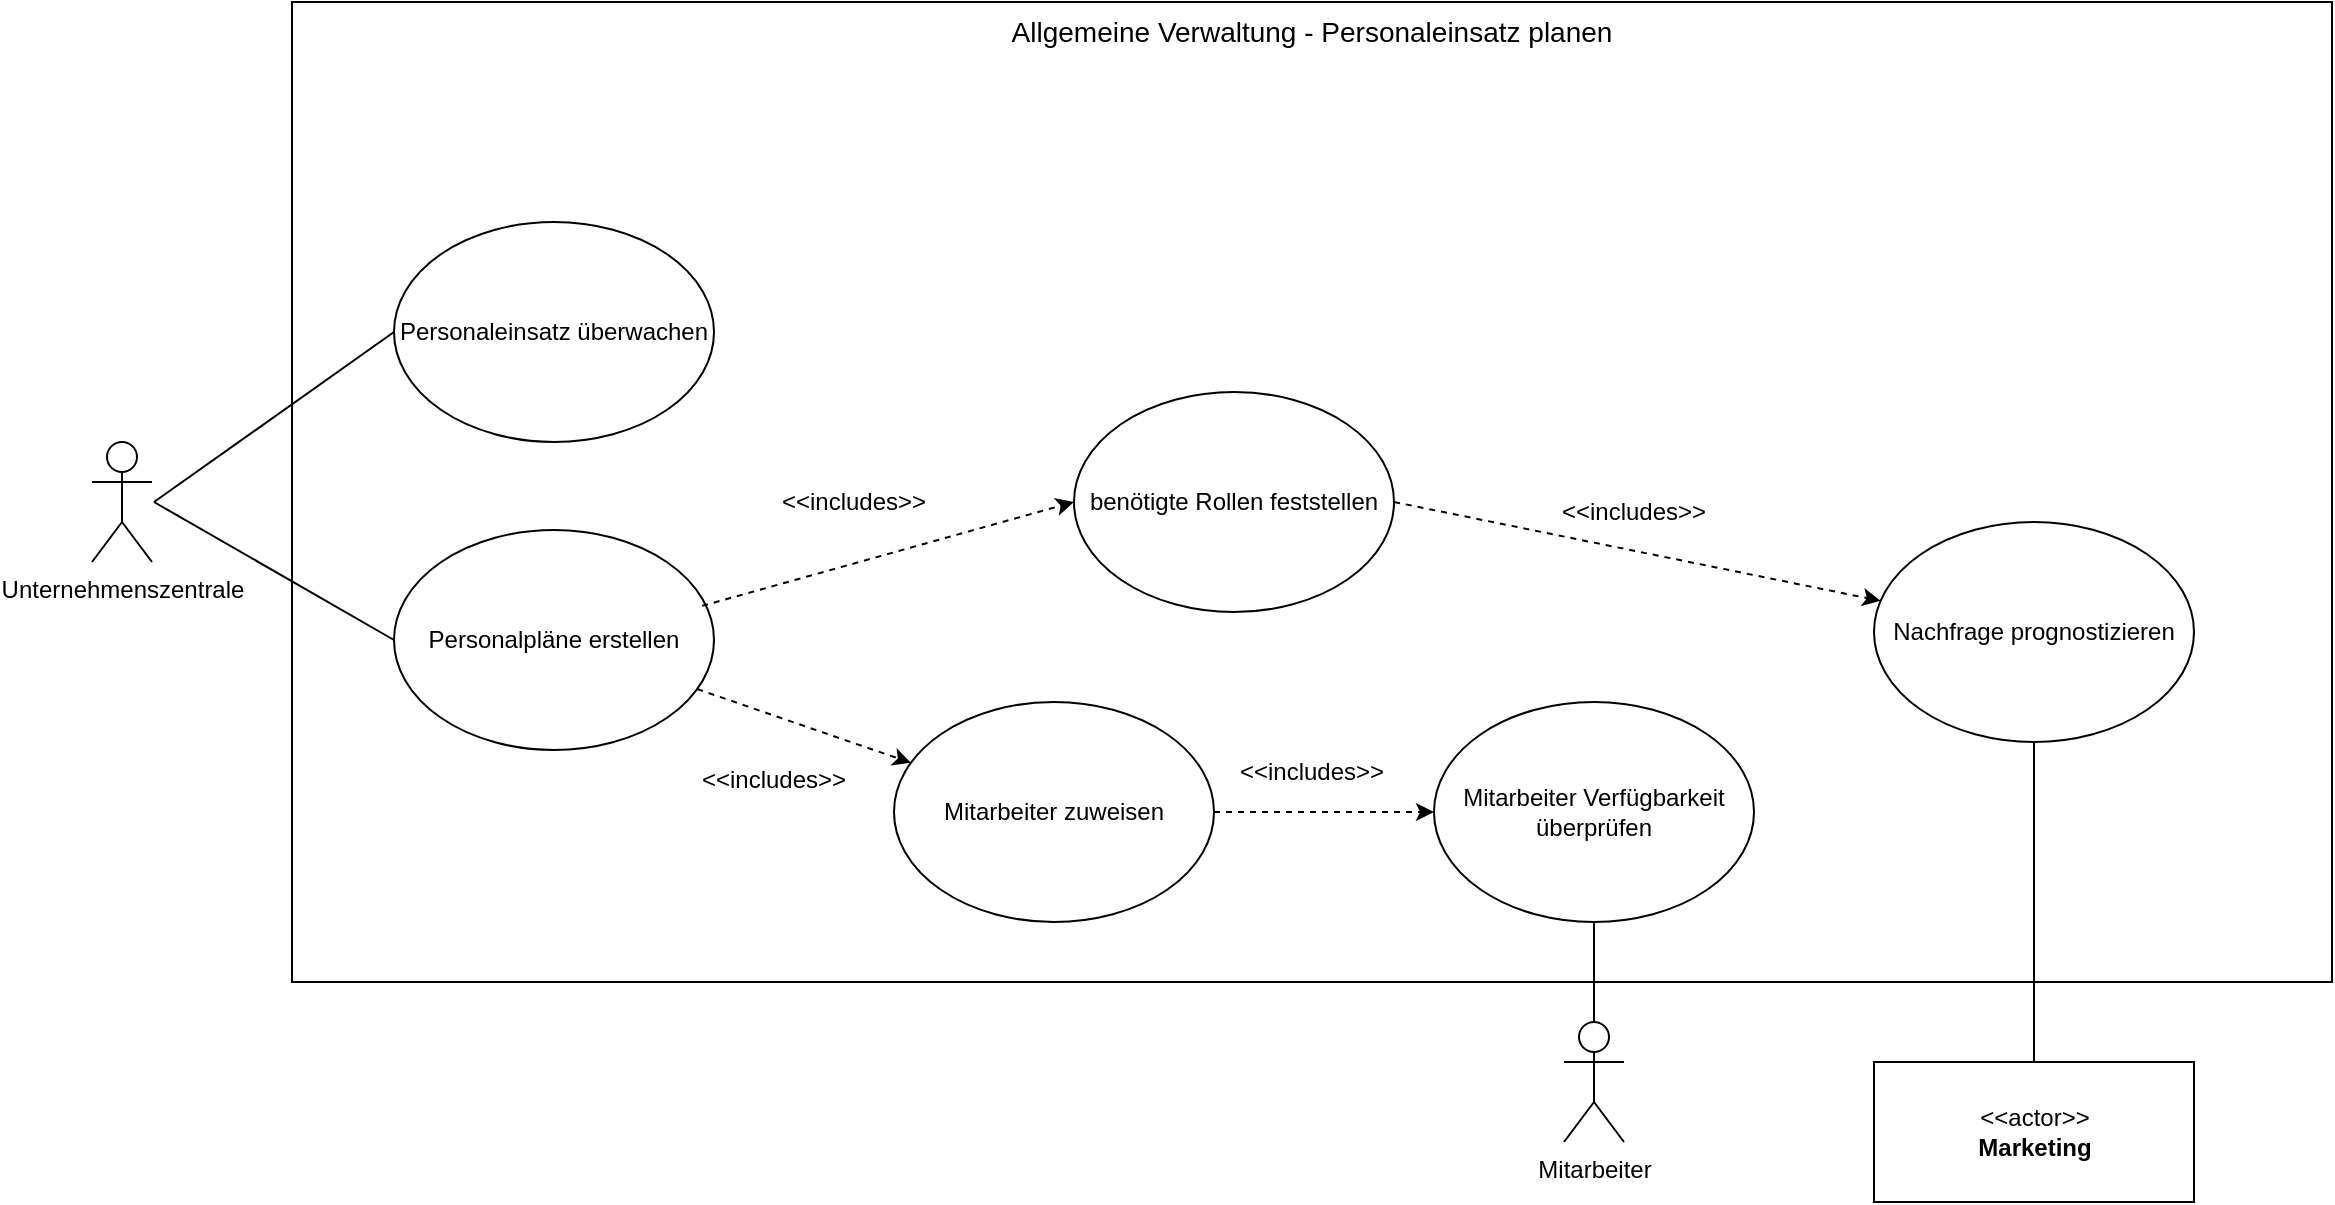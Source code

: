 <mxfile>
    <diagram id="rWbYprW9HPqFm0baPvF3" name="Page-1">
        <mxGraphModel dx="2810" dy="703" grid="1" gridSize="10" guides="1" tooltips="1" connect="1" arrows="1" fold="1" page="1" pageScale="1" pageWidth="1169" pageHeight="827" math="0" shadow="0">
            <root>
                <mxCell id="0"/>
                <mxCell id="1" parent="0"/>
                <mxCell id="LwwEj-3nrfgpdPbPtU6o-1" value="&lt;font style=&quot;font-size: 14px&quot;&gt;Allgemeine Verwaltung - Personaleinsatz planen&lt;/font&gt;" style="rounded=0;whiteSpace=wrap;html=1;verticalAlign=top;" parent="1" vertex="1">
                    <mxGeometry x="129" y="40" width="1020" height="490" as="geometry"/>
                </mxCell>
                <mxCell id="LwwEj-3nrfgpdPbPtU6o-44" style="edgeStyle=none;rounded=0;orthogonalLoop=1;jettySize=auto;html=1;dashed=1;fontSize=12;startArrow=none;startFill=0;endArrow=classic;endFill=1;" parent="1" source="LwwEj-3nrfgpdPbPtU6o-31" target="LwwEj-3nrfgpdPbPtU6o-39" edge="1">
                    <mxGeometry relative="1" as="geometry">
                        <mxPoint x="429" y="280" as="targetPoint"/>
                    </mxGeometry>
                </mxCell>
                <mxCell id="LwwEj-3nrfgpdPbPtU6o-31" value="Personalpläne erstellen" style="ellipse;whiteSpace=wrap;html=1;fontSize=12;" parent="1" vertex="1">
                    <mxGeometry x="180" y="304" width="160" height="110" as="geometry"/>
                </mxCell>
                <mxCell id="LwwEj-3nrfgpdPbPtU6o-49" style="edgeStyle=none;rounded=0;orthogonalLoop=1;jettySize=auto;html=1;dashed=1;fontSize=12;startArrow=none;startFill=0;endArrow=classic;endFill=1;exitX=1;exitY=0.5;exitDx=0;exitDy=0;" parent="1" source="LwwEj-3nrfgpdPbPtU6o-34" target="LwwEj-3nrfgpdPbPtU6o-36" edge="1">
                    <mxGeometry relative="1" as="geometry"/>
                </mxCell>
                <mxCell id="LwwEj-3nrfgpdPbPtU6o-34" value="benötigte Rollen feststellen" style="ellipse;whiteSpace=wrap;html=1;fontSize=12;" parent="1" vertex="1">
                    <mxGeometry x="520" y="235" width="160" height="110" as="geometry"/>
                </mxCell>
                <mxCell id="LwwEj-3nrfgpdPbPtU6o-40" style="edgeStyle=none;rounded=0;orthogonalLoop=1;jettySize=auto;html=1;entryX=0;entryY=0.5;entryDx=0;entryDy=0;dashed=1;fontSize=12;startArrow=none;startFill=0;endArrow=classic;endFill=1;exitX=0.963;exitY=0.345;exitDx=0;exitDy=0;exitPerimeter=0;" parent="1" source="LwwEj-3nrfgpdPbPtU6o-31" target="LwwEj-3nrfgpdPbPtU6o-34" edge="1">
                    <mxGeometry relative="1" as="geometry">
                        <mxPoint x="560.934" y="238.165" as="sourcePoint"/>
                    </mxGeometry>
                </mxCell>
                <mxCell id="LwwEj-3nrfgpdPbPtU6o-36" value="Nachfrage prognostizieren" style="ellipse;whiteSpace=wrap;html=1;fontSize=12;" parent="1" vertex="1">
                    <mxGeometry x="920" y="300" width="160" height="110" as="geometry"/>
                </mxCell>
                <mxCell id="LwwEj-3nrfgpdPbPtU6o-39" value="Mitarbeiter zuweisen" style="ellipse;whiteSpace=wrap;html=1;fontSize=12;" parent="1" vertex="1">
                    <mxGeometry x="430" y="390" width="160" height="110" as="geometry"/>
                </mxCell>
                <mxCell id="LwwEj-3nrfgpdPbPtU6o-41" value="&amp;lt;&amp;lt;includes&amp;gt;&amp;gt;" style="text;html=1;strokeColor=none;fillColor=none;align=center;verticalAlign=middle;whiteSpace=wrap;rounded=0;fontSize=12;" parent="1" vertex="1">
                    <mxGeometry x="340" y="414" width="60" height="30" as="geometry"/>
                </mxCell>
                <mxCell id="LwwEj-3nrfgpdPbPtU6o-46" value="&amp;lt;&amp;lt;includes&amp;gt;&amp;gt;" style="text;html=1;strokeColor=none;fillColor=none;align=center;verticalAlign=middle;whiteSpace=wrap;rounded=0;fontSize=12;" parent="1" vertex="1">
                    <mxGeometry x="380" y="275" width="60" height="30" as="geometry"/>
                </mxCell>
                <mxCell id="LwwEj-3nrfgpdPbPtU6o-48" value="Personaleinsatz überwachen" style="ellipse;whiteSpace=wrap;html=1;fontSize=12;" parent="1" vertex="1">
                    <mxGeometry x="180" y="150" width="160" height="110" as="geometry"/>
                </mxCell>
                <mxCell id="LwwEj-3nrfgpdPbPtU6o-51" value="&amp;lt;&amp;lt;includes&amp;gt;&amp;gt;" style="text;html=1;strokeColor=none;fillColor=none;align=center;verticalAlign=middle;whiteSpace=wrap;rounded=0;fontSize=12;" parent="1" vertex="1">
                    <mxGeometry x="770" y="280" width="60" height="30" as="geometry"/>
                </mxCell>
                <mxCell id="2" value="Unternehmenszentrale" style="shape=umlActor;verticalLabelPosition=bottom;verticalAlign=top;html=1;outlineConnect=0;" vertex="1" parent="1">
                    <mxGeometry x="29" y="260" width="30" height="60" as="geometry"/>
                </mxCell>
                <mxCell id="3" style="edgeStyle=none;rounded=0;orthogonalLoop=1;jettySize=auto;html=1;fontSize=12;endArrow=none;endFill=0;exitX=0;exitY=0.5;exitDx=0;exitDy=0;" edge="1" parent="1" source="LwwEj-3nrfgpdPbPtU6o-31">
                    <mxGeometry relative="1" as="geometry">
                        <mxPoint x="60" y="290" as="targetPoint"/>
                        <mxPoint x="180" y="280" as="sourcePoint"/>
                    </mxGeometry>
                </mxCell>
                <mxCell id="6" style="edgeStyle=none;html=1;endArrow=none;endFill=0;" edge="1" parent="1" source="5" target="LwwEj-3nrfgpdPbPtU6o-36">
                    <mxGeometry relative="1" as="geometry"/>
                </mxCell>
                <mxCell id="5" value="&amp;lt;&amp;lt;actor&amp;gt;&amp;gt;&lt;br&gt;&lt;b&gt;Marketing&lt;/b&gt;" style="text;html=1;align=center;verticalAlign=middle;dashed=0;fillColor=#ffffff;strokeColor=#000000;" vertex="1" parent="1">
                    <mxGeometry x="920" y="570" width="160" height="70" as="geometry"/>
                </mxCell>
                <mxCell id="11" style="edgeStyle=none;rounded=0;orthogonalLoop=1;jettySize=auto;html=1;fontSize=12;endArrow=none;endFill=0;exitX=0;exitY=0.5;exitDx=0;exitDy=0;" edge="1" parent="1" source="LwwEj-3nrfgpdPbPtU6o-48">
                    <mxGeometry relative="1" as="geometry">
                        <mxPoint x="60" y="290" as="targetPoint"/>
                        <mxPoint x="190" y="369" as="sourcePoint"/>
                    </mxGeometry>
                </mxCell>
                <mxCell id="12" value="Mitarbeiter Verfügbarkeit überprüfen" style="ellipse;whiteSpace=wrap;html=1;fontSize=12;" vertex="1" parent="1">
                    <mxGeometry x="700" y="390" width="160" height="110" as="geometry"/>
                </mxCell>
                <mxCell id="13" style="edgeStyle=none;rounded=0;orthogonalLoop=1;jettySize=auto;html=1;dashed=1;fontSize=12;startArrow=none;startFill=0;endArrow=classic;endFill=1;entryX=0;entryY=0.5;entryDx=0;entryDy=0;exitX=1;exitY=0.5;exitDx=0;exitDy=0;" edge="1" parent="1" source="LwwEj-3nrfgpdPbPtU6o-39" target="12">
                    <mxGeometry relative="1" as="geometry">
                        <mxPoint x="341.598" y="393.536" as="sourcePoint"/>
                        <mxPoint x="448.456" y="430.389" as="targetPoint"/>
                    </mxGeometry>
                </mxCell>
                <mxCell id="14" value="&amp;lt;&amp;lt;includes&amp;gt;&amp;gt;" style="text;html=1;strokeColor=none;fillColor=none;align=center;verticalAlign=middle;whiteSpace=wrap;rounded=0;fontSize=12;" vertex="1" parent="1">
                    <mxGeometry x="609" y="410" width="60" height="30" as="geometry"/>
                </mxCell>
                <mxCell id="15" value="Mitarbeiter" style="shape=umlActor;verticalLabelPosition=bottom;verticalAlign=top;html=1;outlineConnect=0;" vertex="1" parent="1">
                    <mxGeometry x="765" y="550" width="30" height="60" as="geometry"/>
                </mxCell>
                <mxCell id="16" style="edgeStyle=none;rounded=0;orthogonalLoop=1;jettySize=auto;html=1;fontSize=12;endArrow=none;endFill=0;exitX=0.5;exitY=0;exitDx=0;exitDy=0;exitPerimeter=0;entryX=0.5;entryY=1;entryDx=0;entryDy=0;" edge="1" parent="1" source="15" target="12">
                    <mxGeometry relative="1" as="geometry">
                        <mxPoint x="590" y="560" as="targetPoint"/>
                        <mxPoint x="710" y="614.5" as="sourcePoint"/>
                    </mxGeometry>
                </mxCell>
            </root>
        </mxGraphModel>
    </diagram>
</mxfile>